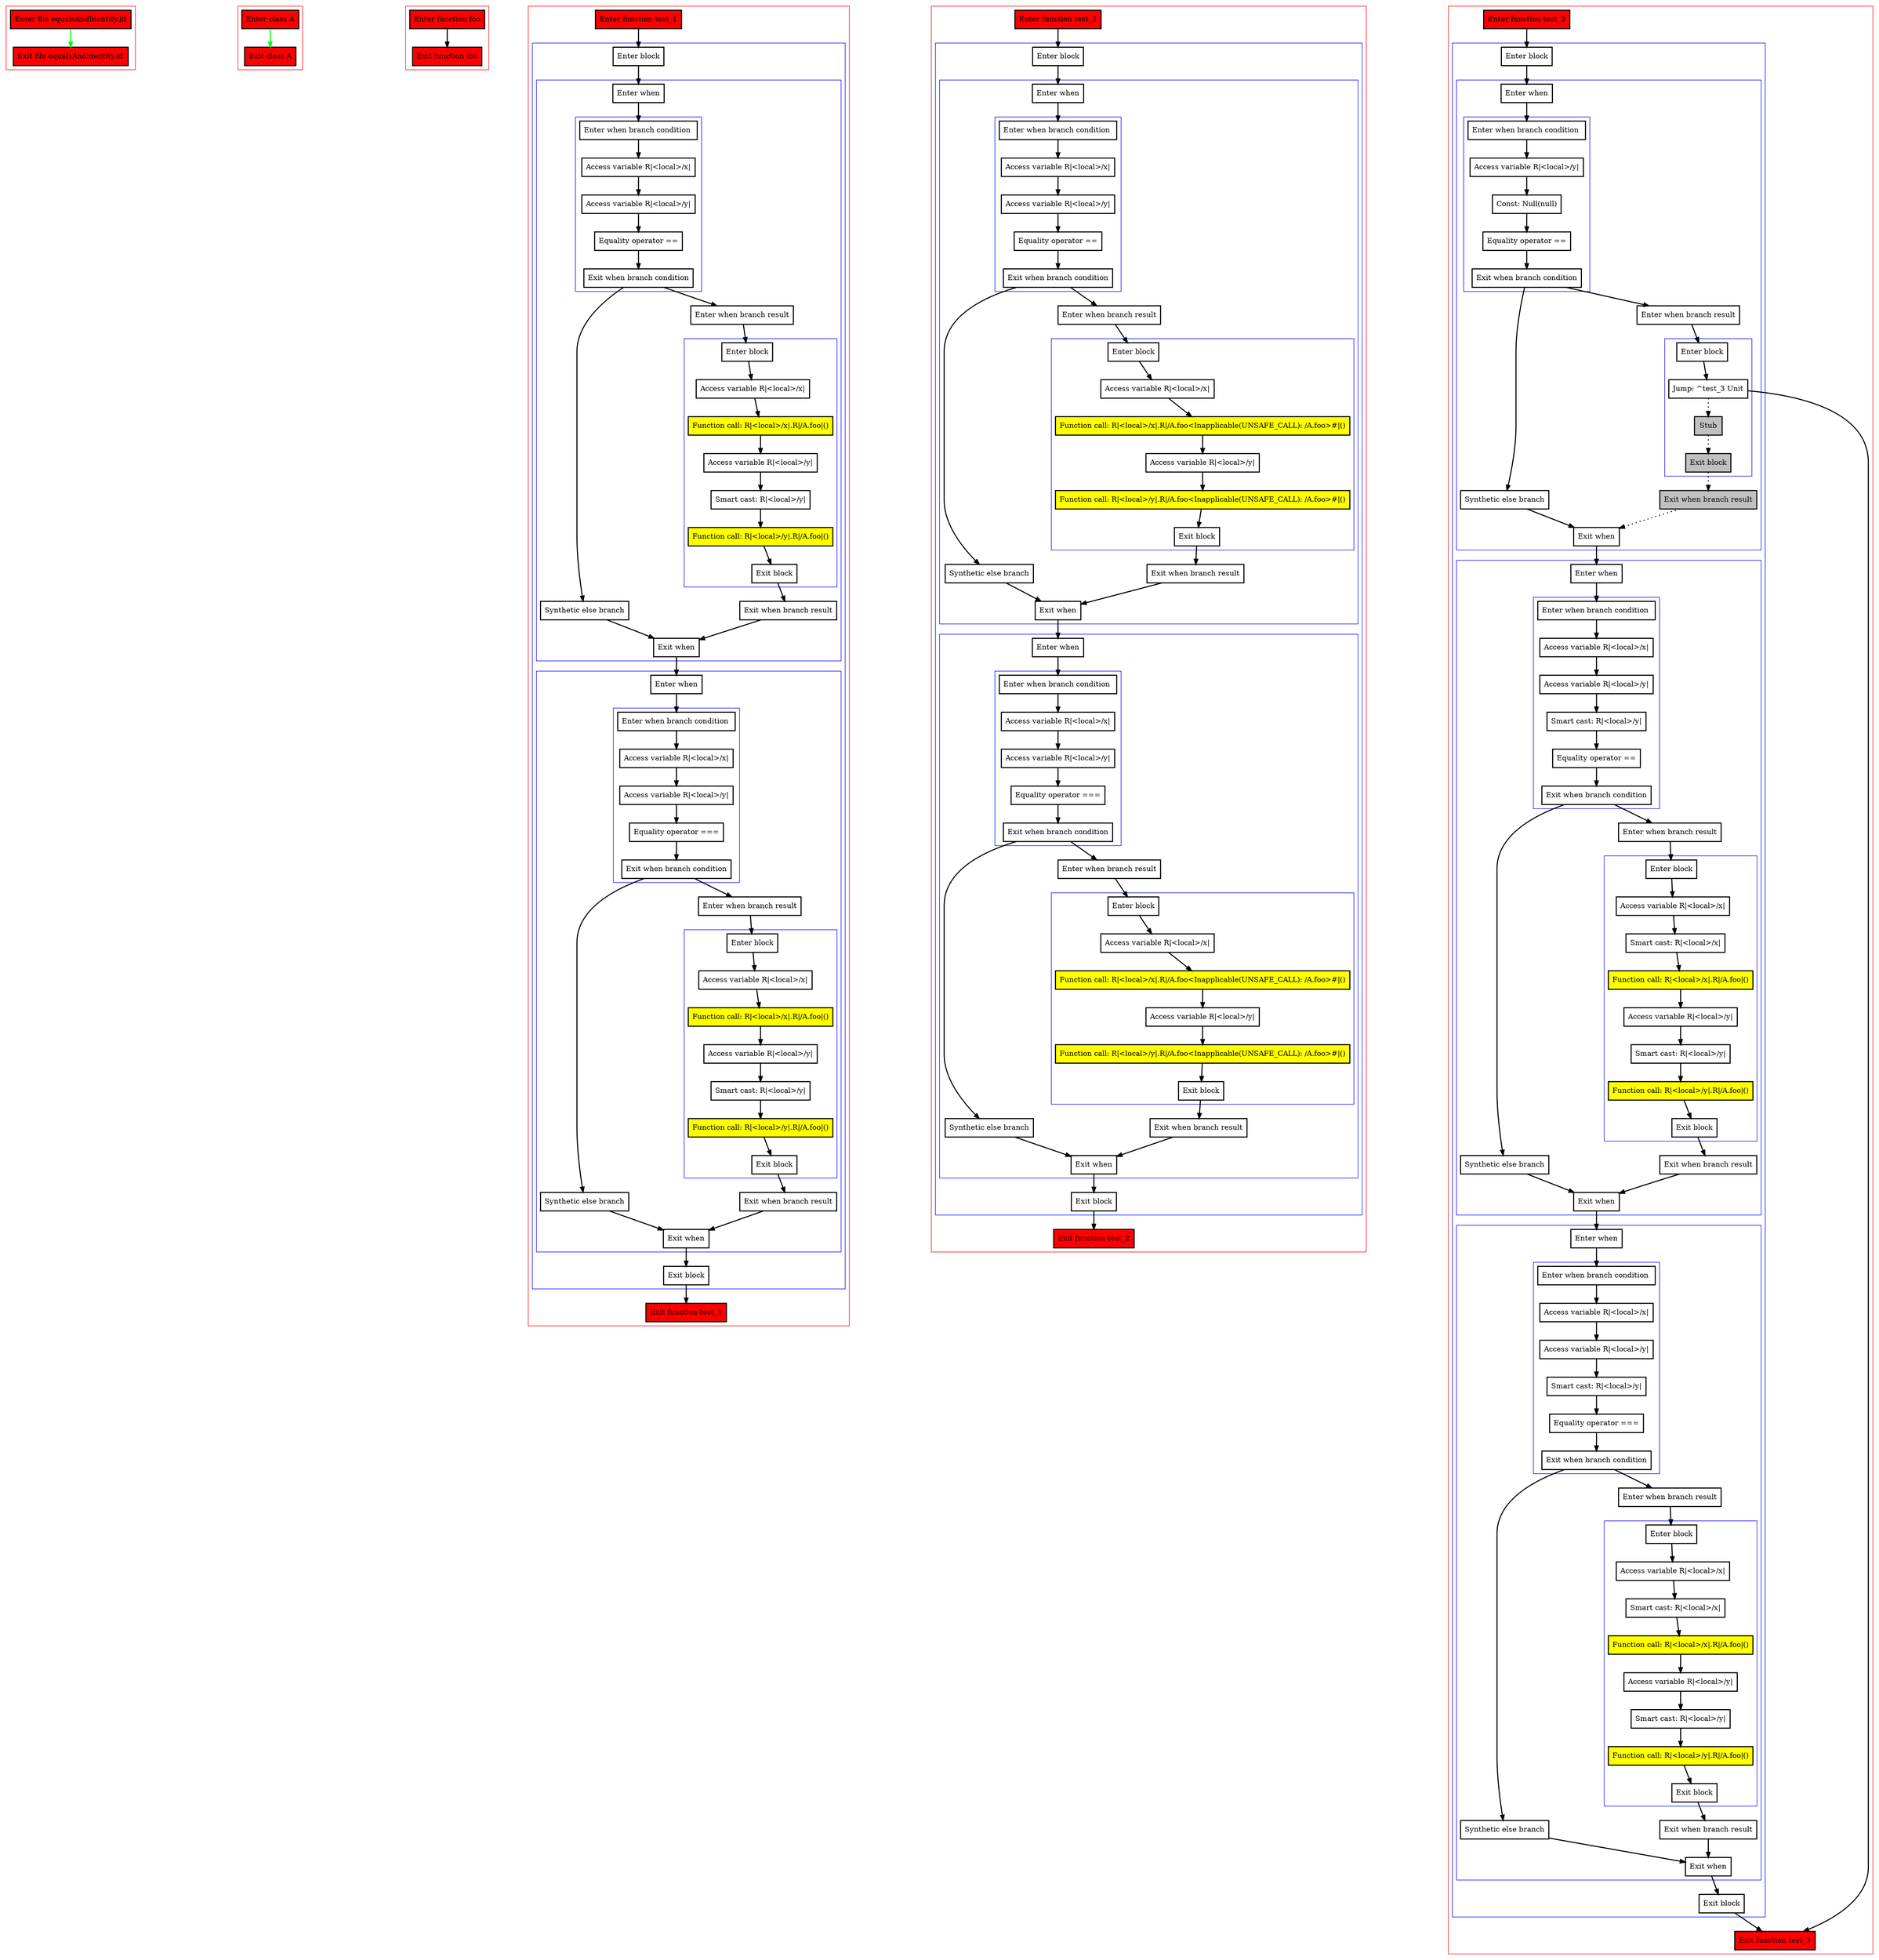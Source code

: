 digraph equalsAndIdentity_kt {
    graph [nodesep=3]
    node [shape=box penwidth=2]
    edge [penwidth=2]

    subgraph cluster_0 {
        color=red
        0 [label="Enter file equalsAndIdentity.kt" style="filled" fillcolor=red];
        1 [label="Exit file equalsAndIdentity.kt" style="filled" fillcolor=red];
    }
    0 -> {1} [color=green];

    subgraph cluster_1 {
        color=red
        2 [label="Enter class A" style="filled" fillcolor=red];
        3 [label="Exit class A" style="filled" fillcolor=red];
    }
    2 -> {3} [color=green];

    subgraph cluster_2 {
        color=red
        4 [label="Enter function foo" style="filled" fillcolor=red];
        5 [label="Exit function foo" style="filled" fillcolor=red];
    }
    4 -> {5};

    subgraph cluster_3 {
        color=red
        6 [label="Enter function test_1" style="filled" fillcolor=red];
        subgraph cluster_4 {
            color=blue
            7 [label="Enter block"];
            subgraph cluster_5 {
                color=blue
                8 [label="Enter when"];
                subgraph cluster_6 {
                    color=blue
                    9 [label="Enter when branch condition "];
                    10 [label="Access variable R|<local>/x|"];
                    11 [label="Access variable R|<local>/y|"];
                    12 [label="Equality operator =="];
                    13 [label="Exit when branch condition"];
                }
                14 [label="Synthetic else branch"];
                15 [label="Enter when branch result"];
                subgraph cluster_7 {
                    color=blue
                    16 [label="Enter block"];
                    17 [label="Access variable R|<local>/x|"];
                    18 [label="Function call: R|<local>/x|.R|/A.foo|()" style="filled" fillcolor=yellow];
                    19 [label="Access variable R|<local>/y|"];
                    20 [label="Smart cast: R|<local>/y|"];
                    21 [label="Function call: R|<local>/y|.R|/A.foo|()" style="filled" fillcolor=yellow];
                    22 [label="Exit block"];
                }
                23 [label="Exit when branch result"];
                24 [label="Exit when"];
            }
            subgraph cluster_8 {
                color=blue
                25 [label="Enter when"];
                subgraph cluster_9 {
                    color=blue
                    26 [label="Enter when branch condition "];
                    27 [label="Access variable R|<local>/x|"];
                    28 [label="Access variable R|<local>/y|"];
                    29 [label="Equality operator ==="];
                    30 [label="Exit when branch condition"];
                }
                31 [label="Synthetic else branch"];
                32 [label="Enter when branch result"];
                subgraph cluster_10 {
                    color=blue
                    33 [label="Enter block"];
                    34 [label="Access variable R|<local>/x|"];
                    35 [label="Function call: R|<local>/x|.R|/A.foo|()" style="filled" fillcolor=yellow];
                    36 [label="Access variable R|<local>/y|"];
                    37 [label="Smart cast: R|<local>/y|"];
                    38 [label="Function call: R|<local>/y|.R|/A.foo|()" style="filled" fillcolor=yellow];
                    39 [label="Exit block"];
                }
                40 [label="Exit when branch result"];
                41 [label="Exit when"];
            }
            42 [label="Exit block"];
        }
        43 [label="Exit function test_1" style="filled" fillcolor=red];
    }
    6 -> {7};
    7 -> {8};
    8 -> {9};
    9 -> {10};
    10 -> {11};
    11 -> {12};
    12 -> {13};
    13 -> {14 15};
    14 -> {24};
    15 -> {16};
    16 -> {17};
    17 -> {18};
    18 -> {19};
    19 -> {20};
    20 -> {21};
    21 -> {22};
    22 -> {23};
    23 -> {24};
    24 -> {25};
    25 -> {26};
    26 -> {27};
    27 -> {28};
    28 -> {29};
    29 -> {30};
    30 -> {31 32};
    31 -> {41};
    32 -> {33};
    33 -> {34};
    34 -> {35};
    35 -> {36};
    36 -> {37};
    37 -> {38};
    38 -> {39};
    39 -> {40};
    40 -> {41};
    41 -> {42};
    42 -> {43};

    subgraph cluster_11 {
        color=red
        44 [label="Enter function test_2" style="filled" fillcolor=red];
        subgraph cluster_12 {
            color=blue
            45 [label="Enter block"];
            subgraph cluster_13 {
                color=blue
                46 [label="Enter when"];
                subgraph cluster_14 {
                    color=blue
                    47 [label="Enter when branch condition "];
                    48 [label="Access variable R|<local>/x|"];
                    49 [label="Access variable R|<local>/y|"];
                    50 [label="Equality operator =="];
                    51 [label="Exit when branch condition"];
                }
                52 [label="Synthetic else branch"];
                53 [label="Enter when branch result"];
                subgraph cluster_15 {
                    color=blue
                    54 [label="Enter block"];
                    55 [label="Access variable R|<local>/x|"];
                    56 [label="Function call: R|<local>/x|.R|/A.foo<Inapplicable(UNSAFE_CALL): /A.foo>#|()" style="filled" fillcolor=yellow];
                    57 [label="Access variable R|<local>/y|"];
                    58 [label="Function call: R|<local>/y|.R|/A.foo<Inapplicable(UNSAFE_CALL): /A.foo>#|()" style="filled" fillcolor=yellow];
                    59 [label="Exit block"];
                }
                60 [label="Exit when branch result"];
                61 [label="Exit when"];
            }
            subgraph cluster_16 {
                color=blue
                62 [label="Enter when"];
                subgraph cluster_17 {
                    color=blue
                    63 [label="Enter when branch condition "];
                    64 [label="Access variable R|<local>/x|"];
                    65 [label="Access variable R|<local>/y|"];
                    66 [label="Equality operator ==="];
                    67 [label="Exit when branch condition"];
                }
                68 [label="Synthetic else branch"];
                69 [label="Enter when branch result"];
                subgraph cluster_18 {
                    color=blue
                    70 [label="Enter block"];
                    71 [label="Access variable R|<local>/x|"];
                    72 [label="Function call: R|<local>/x|.R|/A.foo<Inapplicable(UNSAFE_CALL): /A.foo>#|()" style="filled" fillcolor=yellow];
                    73 [label="Access variable R|<local>/y|"];
                    74 [label="Function call: R|<local>/y|.R|/A.foo<Inapplicable(UNSAFE_CALL): /A.foo>#|()" style="filled" fillcolor=yellow];
                    75 [label="Exit block"];
                }
                76 [label="Exit when branch result"];
                77 [label="Exit when"];
            }
            78 [label="Exit block"];
        }
        79 [label="Exit function test_2" style="filled" fillcolor=red];
    }
    44 -> {45};
    45 -> {46};
    46 -> {47};
    47 -> {48};
    48 -> {49};
    49 -> {50};
    50 -> {51};
    51 -> {52 53};
    52 -> {61};
    53 -> {54};
    54 -> {55};
    55 -> {56};
    56 -> {57};
    57 -> {58};
    58 -> {59};
    59 -> {60};
    60 -> {61};
    61 -> {62};
    62 -> {63};
    63 -> {64};
    64 -> {65};
    65 -> {66};
    66 -> {67};
    67 -> {68 69};
    68 -> {77};
    69 -> {70};
    70 -> {71};
    71 -> {72};
    72 -> {73};
    73 -> {74};
    74 -> {75};
    75 -> {76};
    76 -> {77};
    77 -> {78};
    78 -> {79};

    subgraph cluster_19 {
        color=red
        80 [label="Enter function test_3" style="filled" fillcolor=red];
        subgraph cluster_20 {
            color=blue
            81 [label="Enter block"];
            subgraph cluster_21 {
                color=blue
                82 [label="Enter when"];
                subgraph cluster_22 {
                    color=blue
                    83 [label="Enter when branch condition "];
                    84 [label="Access variable R|<local>/y|"];
                    85 [label="Const: Null(null)"];
                    86 [label="Equality operator =="];
                    87 [label="Exit when branch condition"];
                }
                88 [label="Synthetic else branch"];
                89 [label="Enter when branch result"];
                subgraph cluster_23 {
                    color=blue
                    90 [label="Enter block"];
                    91 [label="Jump: ^test_3 Unit"];
                    92 [label="Stub" style="filled" fillcolor=gray];
                    93 [label="Exit block" style="filled" fillcolor=gray];
                }
                94 [label="Exit when branch result" style="filled" fillcolor=gray];
                95 [label="Exit when"];
            }
            subgraph cluster_24 {
                color=blue
                96 [label="Enter when"];
                subgraph cluster_25 {
                    color=blue
                    97 [label="Enter when branch condition "];
                    98 [label="Access variable R|<local>/x|"];
                    99 [label="Access variable R|<local>/y|"];
                    100 [label="Smart cast: R|<local>/y|"];
                    101 [label="Equality operator =="];
                    102 [label="Exit when branch condition"];
                }
                103 [label="Synthetic else branch"];
                104 [label="Enter when branch result"];
                subgraph cluster_26 {
                    color=blue
                    105 [label="Enter block"];
                    106 [label="Access variable R|<local>/x|"];
                    107 [label="Smart cast: R|<local>/x|"];
                    108 [label="Function call: R|<local>/x|.R|/A.foo|()" style="filled" fillcolor=yellow];
                    109 [label="Access variable R|<local>/y|"];
                    110 [label="Smart cast: R|<local>/y|"];
                    111 [label="Function call: R|<local>/y|.R|/A.foo|()" style="filled" fillcolor=yellow];
                    112 [label="Exit block"];
                }
                113 [label="Exit when branch result"];
                114 [label="Exit when"];
            }
            subgraph cluster_27 {
                color=blue
                115 [label="Enter when"];
                subgraph cluster_28 {
                    color=blue
                    116 [label="Enter when branch condition "];
                    117 [label="Access variable R|<local>/x|"];
                    118 [label="Access variable R|<local>/y|"];
                    119 [label="Smart cast: R|<local>/y|"];
                    120 [label="Equality operator ==="];
                    121 [label="Exit when branch condition"];
                }
                122 [label="Synthetic else branch"];
                123 [label="Enter when branch result"];
                subgraph cluster_29 {
                    color=blue
                    124 [label="Enter block"];
                    125 [label="Access variable R|<local>/x|"];
                    126 [label="Smart cast: R|<local>/x|"];
                    127 [label="Function call: R|<local>/x|.R|/A.foo|()" style="filled" fillcolor=yellow];
                    128 [label="Access variable R|<local>/y|"];
                    129 [label="Smart cast: R|<local>/y|"];
                    130 [label="Function call: R|<local>/y|.R|/A.foo|()" style="filled" fillcolor=yellow];
                    131 [label="Exit block"];
                }
                132 [label="Exit when branch result"];
                133 [label="Exit when"];
            }
            134 [label="Exit block"];
        }
        135 [label="Exit function test_3" style="filled" fillcolor=red];
    }
    80 -> {81};
    81 -> {82};
    82 -> {83};
    83 -> {84};
    84 -> {85};
    85 -> {86};
    86 -> {87};
    87 -> {88 89};
    88 -> {95};
    89 -> {90};
    90 -> {91};
    91 -> {135};
    91 -> {92} [style=dotted];
    92 -> {93} [style=dotted];
    93 -> {94} [style=dotted];
    94 -> {95} [style=dotted];
    95 -> {96};
    96 -> {97};
    97 -> {98};
    98 -> {99};
    99 -> {100};
    100 -> {101};
    101 -> {102};
    102 -> {103 104};
    103 -> {114};
    104 -> {105};
    105 -> {106};
    106 -> {107};
    107 -> {108};
    108 -> {109};
    109 -> {110};
    110 -> {111};
    111 -> {112};
    112 -> {113};
    113 -> {114};
    114 -> {115};
    115 -> {116};
    116 -> {117};
    117 -> {118};
    118 -> {119};
    119 -> {120};
    120 -> {121};
    121 -> {122 123};
    122 -> {133};
    123 -> {124};
    124 -> {125};
    125 -> {126};
    126 -> {127};
    127 -> {128};
    128 -> {129};
    129 -> {130};
    130 -> {131};
    131 -> {132};
    132 -> {133};
    133 -> {134};
    134 -> {135};

}
